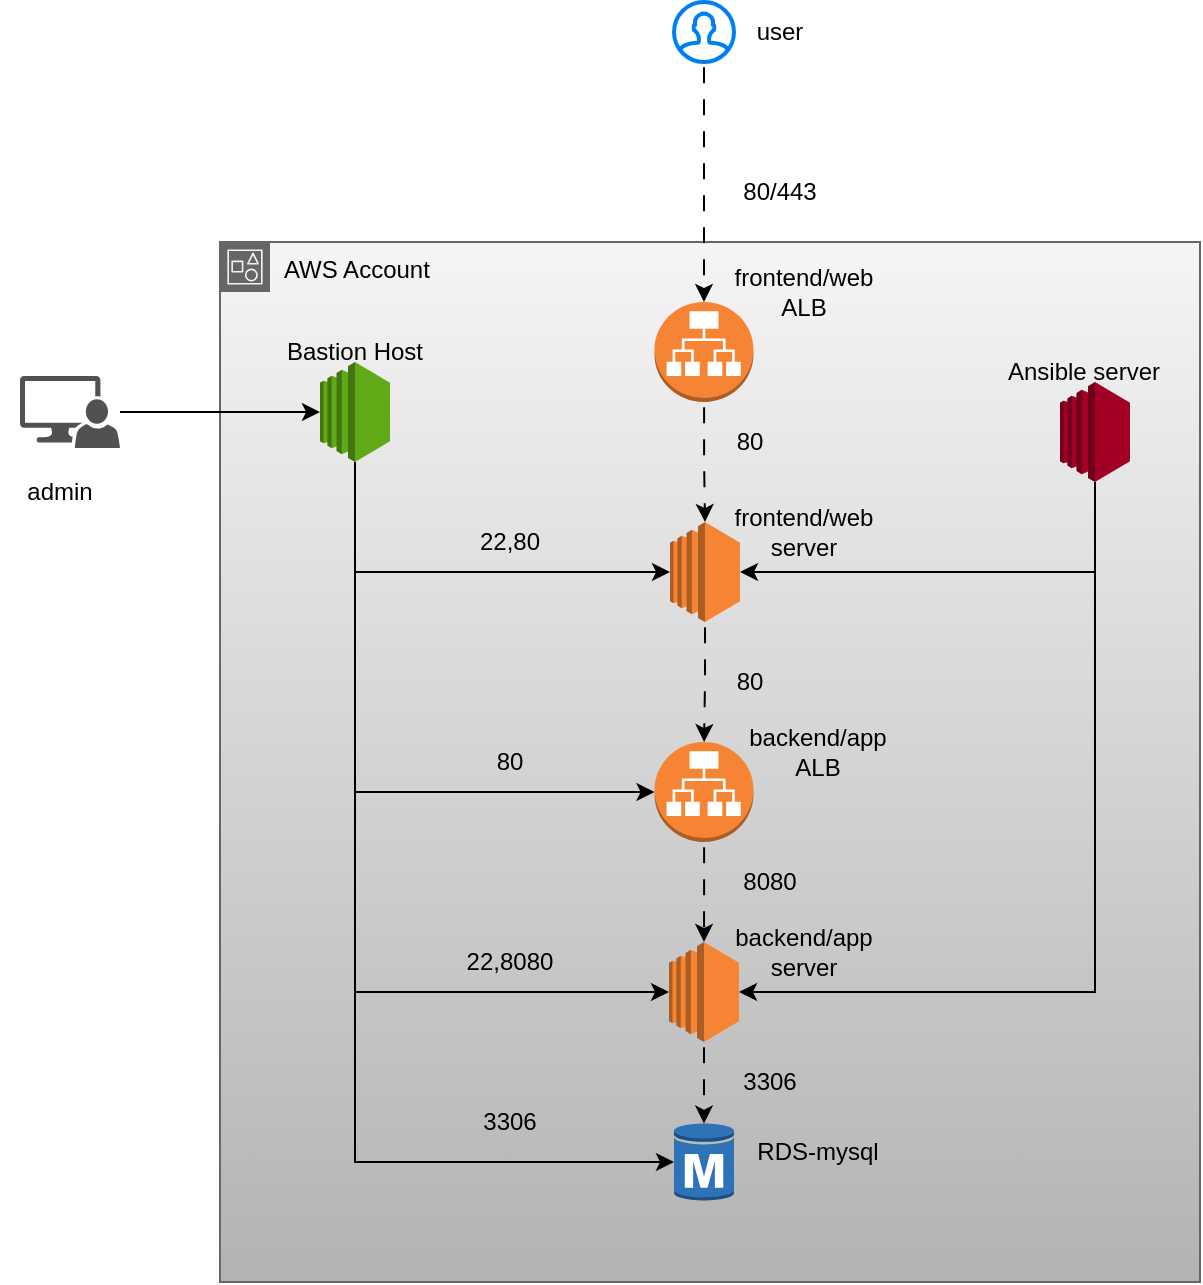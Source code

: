 <mxfile version="24.7.17">
  <diagram name="Page-1" id="TYdggiUiNFtPtmjpfY2Z">
    <mxGraphModel dx="1036" dy="1706" grid="1" gridSize="10" guides="1" tooltips="1" connect="1" arrows="1" fold="1" page="1" pageScale="1" pageWidth="850" pageHeight="1100" math="0" shadow="0">
      <root>
        <mxCell id="0" />
        <mxCell id="1" parent="0" />
        <mxCell id="BzIfEw9xI6YWeyq6WOnq-1" value="AWS Account" style="points=[[0,0],[0.25,0],[0.5,0],[0.75,0],[1,0],[1,0.25],[1,0.5],[1,0.75],[1,1],[0.75,1],[0.5,1],[0.25,1],[0,1],[0,0.75],[0,0.5],[0,0.25]];outlineConnect=0;html=1;whiteSpace=wrap;fontSize=12;fontStyle=0;container=1;pointerEvents=0;collapsible=0;recursiveResize=0;shape=mxgraph.aws4.group;grIcon=mxgraph.aws4.group_account;verticalAlign=top;align=left;spacingLeft=30;dashed=0;fillColor=#f5f5f5;strokeColor=#666666;gradientColor=#b3b3b3;" vertex="1" parent="1">
          <mxGeometry x="190" y="40" width="490" height="520" as="geometry" />
        </mxCell>
        <mxCell id="BzIfEw9xI6YWeyq6WOnq-3" value="" style="outlineConnect=0;dashed=0;verticalLabelPosition=bottom;verticalAlign=top;align=center;html=1;shape=mxgraph.aws3.application_load_balancer;fillColor=#F58534;gradientColor=none;" vertex="1" parent="BzIfEw9xI6YWeyq6WOnq-1">
          <mxGeometry x="217.25" y="30" width="49.5" height="50" as="geometry" />
        </mxCell>
        <mxCell id="BzIfEw9xI6YWeyq6WOnq-4" value="" style="outlineConnect=0;dashed=0;verticalLabelPosition=bottom;verticalAlign=top;align=center;html=1;shape=mxgraph.aws3.application_load_balancer;fillColor=#F58534;gradientColor=none;" vertex="1" parent="BzIfEw9xI6YWeyq6WOnq-1">
          <mxGeometry x="217.25" y="250" width="49.5" height="50" as="geometry" />
        </mxCell>
        <mxCell id="BzIfEw9xI6YWeyq6WOnq-5" value="" style="outlineConnect=0;dashed=0;verticalLabelPosition=bottom;verticalAlign=top;align=center;html=1;shape=mxgraph.aws3.rds_db_instance;fillColor=#2E73B8;gradientColor=none;" vertex="1" parent="BzIfEw9xI6YWeyq6WOnq-1">
          <mxGeometry x="227" y="440" width="30" height="40" as="geometry" />
        </mxCell>
        <mxCell id="BzIfEw9xI6YWeyq6WOnq-6" value="" style="outlineConnect=0;dashed=0;verticalLabelPosition=bottom;verticalAlign=top;align=center;html=1;shape=mxgraph.aws3.ec2;fillColor=#F58534;gradientColor=none;" vertex="1" parent="BzIfEw9xI6YWeyq6WOnq-1">
          <mxGeometry x="224.5" y="350" width="35" height="50" as="geometry" />
        </mxCell>
        <mxCell id="BzIfEw9xI6YWeyq6WOnq-11" style="edgeStyle=orthogonalEdgeStyle;rounded=0;orthogonalLoop=1;jettySize=auto;html=1;flowAnimation=1;" edge="1" parent="BzIfEw9xI6YWeyq6WOnq-1" source="BzIfEw9xI6YWeyq6WOnq-7" target="BzIfEw9xI6YWeyq6WOnq-4">
          <mxGeometry relative="1" as="geometry" />
        </mxCell>
        <mxCell id="BzIfEw9xI6YWeyq6WOnq-7" value="" style="outlineConnect=0;dashed=0;verticalLabelPosition=bottom;verticalAlign=top;align=center;html=1;shape=mxgraph.aws3.ec2;fillColor=#F58534;gradientColor=none;" vertex="1" parent="BzIfEw9xI6YWeyq6WOnq-1">
          <mxGeometry x="225" y="140" width="35" height="50" as="geometry" />
        </mxCell>
        <mxCell id="BzIfEw9xI6YWeyq6WOnq-8" value="" style="outlineConnect=0;dashed=0;verticalLabelPosition=bottom;verticalAlign=top;align=center;html=1;shape=mxgraph.aws3.ec2;fillColor=#60a917;strokeColor=#2D7600;fontColor=#ffffff;" vertex="1" parent="BzIfEw9xI6YWeyq6WOnq-1">
          <mxGeometry x="50" y="60" width="35" height="50" as="geometry" />
        </mxCell>
        <mxCell id="BzIfEw9xI6YWeyq6WOnq-9" value="" style="outlineConnect=0;dashed=0;verticalLabelPosition=bottom;verticalAlign=top;align=center;html=1;shape=mxgraph.aws3.ec2;fillColor=#a20025;strokeColor=#6F0000;fontColor=#ffffff;" vertex="1" parent="BzIfEw9xI6YWeyq6WOnq-1">
          <mxGeometry x="420" y="70" width="35" height="50" as="geometry" />
        </mxCell>
        <mxCell id="BzIfEw9xI6YWeyq6WOnq-10" style="edgeStyle=orthogonalEdgeStyle;rounded=0;orthogonalLoop=1;jettySize=auto;html=1;entryX=0.5;entryY=0;entryDx=0;entryDy=0;entryPerimeter=0;flowAnimation=1;" edge="1" parent="BzIfEw9xI6YWeyq6WOnq-1" source="BzIfEw9xI6YWeyq6WOnq-3" target="BzIfEw9xI6YWeyq6WOnq-7">
          <mxGeometry relative="1" as="geometry" />
        </mxCell>
        <mxCell id="BzIfEw9xI6YWeyq6WOnq-12" style="edgeStyle=orthogonalEdgeStyle;rounded=0;orthogonalLoop=1;jettySize=auto;html=1;entryX=0.5;entryY=0;entryDx=0;entryDy=0;entryPerimeter=0;flowAnimation=1;" edge="1" parent="BzIfEw9xI6YWeyq6WOnq-1" source="BzIfEw9xI6YWeyq6WOnq-4" target="BzIfEw9xI6YWeyq6WOnq-6">
          <mxGeometry relative="1" as="geometry" />
        </mxCell>
        <mxCell id="BzIfEw9xI6YWeyq6WOnq-13" style="edgeStyle=orthogonalEdgeStyle;rounded=0;orthogonalLoop=1;jettySize=auto;html=1;entryX=0.5;entryY=0.02;entryDx=0;entryDy=0;entryPerimeter=0;flowAnimation=1;" edge="1" parent="BzIfEw9xI6YWeyq6WOnq-1" source="BzIfEw9xI6YWeyq6WOnq-6" target="BzIfEw9xI6YWeyq6WOnq-5">
          <mxGeometry relative="1" as="geometry" />
        </mxCell>
        <mxCell id="BzIfEw9xI6YWeyq6WOnq-16" value="80" style="text;html=1;align=center;verticalAlign=middle;whiteSpace=wrap;rounded=0;" vertex="1" parent="BzIfEw9xI6YWeyq6WOnq-1">
          <mxGeometry x="240" y="90" width="50" height="20" as="geometry" />
        </mxCell>
        <mxCell id="BzIfEw9xI6YWeyq6WOnq-17" value="80" style="text;html=1;align=center;verticalAlign=middle;whiteSpace=wrap;rounded=0;" vertex="1" parent="BzIfEw9xI6YWeyq6WOnq-1">
          <mxGeometry x="240" y="210" width="50" height="20" as="geometry" />
        </mxCell>
        <mxCell id="BzIfEw9xI6YWeyq6WOnq-18" value="8080" style="text;html=1;align=center;verticalAlign=middle;whiteSpace=wrap;rounded=0;" vertex="1" parent="BzIfEw9xI6YWeyq6WOnq-1">
          <mxGeometry x="250" y="310" width="50" height="20" as="geometry" />
        </mxCell>
        <mxCell id="BzIfEw9xI6YWeyq6WOnq-19" value="3306" style="text;html=1;align=center;verticalAlign=middle;whiteSpace=wrap;rounded=0;" vertex="1" parent="BzIfEw9xI6YWeyq6WOnq-1">
          <mxGeometry x="250" y="410" width="50" height="20" as="geometry" />
        </mxCell>
        <mxCell id="BzIfEw9xI6YWeyq6WOnq-20" style="edgeStyle=orthogonalEdgeStyle;rounded=0;orthogonalLoop=1;jettySize=auto;html=1;entryX=0;entryY=0.5;entryDx=0;entryDy=0;entryPerimeter=0;flowAnimation=0;" edge="1" parent="BzIfEw9xI6YWeyq6WOnq-1" source="BzIfEw9xI6YWeyq6WOnq-8" target="BzIfEw9xI6YWeyq6WOnq-7">
          <mxGeometry relative="1" as="geometry">
            <Array as="points">
              <mxPoint x="68" y="165" />
            </Array>
          </mxGeometry>
        </mxCell>
        <mxCell id="BzIfEw9xI6YWeyq6WOnq-21" style="edgeStyle=orthogonalEdgeStyle;rounded=0;orthogonalLoop=1;jettySize=auto;html=1;entryX=0;entryY=0.5;entryDx=0;entryDy=0;entryPerimeter=0;flowAnimation=0;" edge="1" parent="BzIfEw9xI6YWeyq6WOnq-1" source="BzIfEw9xI6YWeyq6WOnq-8" target="BzIfEw9xI6YWeyq6WOnq-4">
          <mxGeometry relative="1" as="geometry">
            <Array as="points">
              <mxPoint x="68" y="275" />
            </Array>
          </mxGeometry>
        </mxCell>
        <mxCell id="BzIfEw9xI6YWeyq6WOnq-22" style="edgeStyle=orthogonalEdgeStyle;rounded=0;orthogonalLoop=1;jettySize=auto;html=1;entryX=0;entryY=0.5;entryDx=0;entryDy=0;entryPerimeter=0;flowAnimation=0;" edge="1" parent="BzIfEw9xI6YWeyq6WOnq-1" source="BzIfEw9xI6YWeyq6WOnq-8" target="BzIfEw9xI6YWeyq6WOnq-6">
          <mxGeometry relative="1" as="geometry">
            <Array as="points">
              <mxPoint x="68" y="375" />
            </Array>
          </mxGeometry>
        </mxCell>
        <mxCell id="BzIfEw9xI6YWeyq6WOnq-23" style="edgeStyle=orthogonalEdgeStyle;rounded=0;orthogonalLoop=1;jettySize=auto;html=1;entryX=0;entryY=0.5;entryDx=0;entryDy=0;entryPerimeter=0;flowAnimation=0;" edge="1" parent="BzIfEw9xI6YWeyq6WOnq-1" source="BzIfEw9xI6YWeyq6WOnq-8" target="BzIfEw9xI6YWeyq6WOnq-5">
          <mxGeometry relative="1" as="geometry">
            <Array as="points">
              <mxPoint x="68" y="460" />
            </Array>
          </mxGeometry>
        </mxCell>
        <mxCell id="BzIfEw9xI6YWeyq6WOnq-24" style="edgeStyle=orthogonalEdgeStyle;rounded=0;orthogonalLoop=1;jettySize=auto;html=1;entryX=1;entryY=0.5;entryDx=0;entryDy=0;entryPerimeter=0;flowAnimation=0;" edge="1" parent="BzIfEw9xI6YWeyq6WOnq-1" source="BzIfEw9xI6YWeyq6WOnq-9" target="BzIfEw9xI6YWeyq6WOnq-7">
          <mxGeometry relative="1" as="geometry">
            <Array as="points">
              <mxPoint x="438" y="165" />
            </Array>
          </mxGeometry>
        </mxCell>
        <mxCell id="BzIfEw9xI6YWeyq6WOnq-25" style="edgeStyle=orthogonalEdgeStyle;rounded=0;orthogonalLoop=1;jettySize=auto;html=1;entryX=1;entryY=0.5;entryDx=0;entryDy=0;entryPerimeter=0;flowAnimation=0;" edge="1" parent="BzIfEw9xI6YWeyq6WOnq-1" source="BzIfEw9xI6YWeyq6WOnq-9" target="BzIfEw9xI6YWeyq6WOnq-6">
          <mxGeometry relative="1" as="geometry">
            <Array as="points">
              <mxPoint x="438" y="375" />
            </Array>
          </mxGeometry>
        </mxCell>
        <mxCell id="BzIfEw9xI6YWeyq6WOnq-26" value="22,80" style="text;html=1;align=center;verticalAlign=middle;whiteSpace=wrap;rounded=0;" vertex="1" parent="BzIfEw9xI6YWeyq6WOnq-1">
          <mxGeometry x="120" y="140" width="50" height="20" as="geometry" />
        </mxCell>
        <mxCell id="BzIfEw9xI6YWeyq6WOnq-27" value="80" style="text;html=1;align=center;verticalAlign=middle;whiteSpace=wrap;rounded=0;" vertex="1" parent="BzIfEw9xI6YWeyq6WOnq-1">
          <mxGeometry x="120" y="250" width="50" height="20" as="geometry" />
        </mxCell>
        <mxCell id="BzIfEw9xI6YWeyq6WOnq-28" value="22,8080" style="text;html=1;align=center;verticalAlign=middle;whiteSpace=wrap;rounded=0;" vertex="1" parent="BzIfEw9xI6YWeyq6WOnq-1">
          <mxGeometry x="120" y="350" width="50" height="20" as="geometry" />
        </mxCell>
        <mxCell id="BzIfEw9xI6YWeyq6WOnq-29" value="3306" style="text;html=1;align=center;verticalAlign=middle;whiteSpace=wrap;rounded=0;" vertex="1" parent="BzIfEw9xI6YWeyq6WOnq-1">
          <mxGeometry x="120" y="430" width="50" height="20" as="geometry" />
        </mxCell>
        <mxCell id="BzIfEw9xI6YWeyq6WOnq-34" value="Bastion Host" style="text;html=1;align=center;verticalAlign=middle;whiteSpace=wrap;rounded=0;" vertex="1" parent="BzIfEw9xI6YWeyq6WOnq-1">
          <mxGeometry x="31.25" y="40" width="72.5" height="30" as="geometry" />
        </mxCell>
        <mxCell id="BzIfEw9xI6YWeyq6WOnq-35" value="Ansible server" style="text;html=1;align=center;verticalAlign=middle;whiteSpace=wrap;rounded=0;" vertex="1" parent="BzIfEw9xI6YWeyq6WOnq-1">
          <mxGeometry x="390" y="50" width="83.75" height="30" as="geometry" />
        </mxCell>
        <mxCell id="BzIfEw9xI6YWeyq6WOnq-36" value="frontend/web ALB" style="text;html=1;align=center;verticalAlign=middle;whiteSpace=wrap;rounded=0;" vertex="1" parent="BzIfEw9xI6YWeyq6WOnq-1">
          <mxGeometry x="250" y="10" width="83.75" height="30" as="geometry" />
        </mxCell>
        <mxCell id="BzIfEw9xI6YWeyq6WOnq-37" value="frontend/web server" style="text;html=1;align=center;verticalAlign=middle;whiteSpace=wrap;rounded=0;" vertex="1" parent="BzIfEw9xI6YWeyq6WOnq-1">
          <mxGeometry x="250" y="130" width="83.75" height="30" as="geometry" />
        </mxCell>
        <mxCell id="BzIfEw9xI6YWeyq6WOnq-38" value="backend/app server" style="text;html=1;align=center;verticalAlign=middle;whiteSpace=wrap;rounded=0;" vertex="1" parent="BzIfEw9xI6YWeyq6WOnq-1">
          <mxGeometry x="250" y="340" width="83.75" height="30" as="geometry" />
        </mxCell>
        <mxCell id="BzIfEw9xI6YWeyq6WOnq-39" value="backend/app ALB" style="text;html=1;align=center;verticalAlign=middle;whiteSpace=wrap;rounded=0;" vertex="1" parent="BzIfEw9xI6YWeyq6WOnq-1">
          <mxGeometry x="257" y="240" width="83.75" height="30" as="geometry" />
        </mxCell>
        <mxCell id="BzIfEw9xI6YWeyq6WOnq-40" value="RDS-mysql" style="text;html=1;align=center;verticalAlign=middle;whiteSpace=wrap;rounded=0;" vertex="1" parent="BzIfEw9xI6YWeyq6WOnq-1">
          <mxGeometry x="257" y="440" width="83.75" height="30" as="geometry" />
        </mxCell>
        <mxCell id="BzIfEw9xI6YWeyq6WOnq-2" value="" style="html=1;verticalLabelPosition=bottom;align=center;labelBackgroundColor=#ffffff;verticalAlign=top;strokeWidth=2;strokeColor=#0080F0;shadow=0;dashed=0;shape=mxgraph.ios7.icons.user;" vertex="1" parent="1">
          <mxGeometry x="417" y="-80" width="30" height="30" as="geometry" />
        </mxCell>
        <mxCell id="BzIfEw9xI6YWeyq6WOnq-14" style="edgeStyle=orthogonalEdgeStyle;rounded=0;orthogonalLoop=1;jettySize=auto;html=1;entryX=0.5;entryY=0;entryDx=0;entryDy=0;entryPerimeter=0;flowAnimation=1;" edge="1" parent="1" source="BzIfEw9xI6YWeyq6WOnq-2" target="BzIfEw9xI6YWeyq6WOnq-3">
          <mxGeometry relative="1" as="geometry" />
        </mxCell>
        <mxCell id="BzIfEw9xI6YWeyq6WOnq-15" value="80/443" style="text;html=1;align=center;verticalAlign=middle;whiteSpace=wrap;rounded=0;" vertex="1" parent="1">
          <mxGeometry x="440" width="60" height="30" as="geometry" />
        </mxCell>
        <mxCell id="BzIfEw9xI6YWeyq6WOnq-30" value="" style="sketch=0;pointerEvents=1;shadow=0;dashed=0;html=1;strokeColor=none;labelPosition=center;verticalLabelPosition=bottom;verticalAlign=top;align=center;fillColor=#515151;shape=mxgraph.mscae.system_center.admin_console" vertex="1" parent="1">
          <mxGeometry x="90" y="107" width="50" height="36" as="geometry" />
        </mxCell>
        <mxCell id="BzIfEw9xI6YWeyq6WOnq-31" style="edgeStyle=orthogonalEdgeStyle;rounded=0;orthogonalLoop=1;jettySize=auto;html=1;entryX=0;entryY=0.5;entryDx=0;entryDy=0;entryPerimeter=0;" edge="1" parent="1" source="BzIfEw9xI6YWeyq6WOnq-30" target="BzIfEw9xI6YWeyq6WOnq-8">
          <mxGeometry relative="1" as="geometry" />
        </mxCell>
        <mxCell id="BzIfEw9xI6YWeyq6WOnq-32" value="user" style="text;html=1;align=center;verticalAlign=middle;whiteSpace=wrap;rounded=0;" vertex="1" parent="1">
          <mxGeometry x="440" y="-80" width="60" height="30" as="geometry" />
        </mxCell>
        <mxCell id="BzIfEw9xI6YWeyq6WOnq-33" value="admin" style="text;html=1;align=center;verticalAlign=middle;whiteSpace=wrap;rounded=0;" vertex="1" parent="1">
          <mxGeometry x="80" y="150" width="60" height="30" as="geometry" />
        </mxCell>
      </root>
    </mxGraphModel>
  </diagram>
</mxfile>
